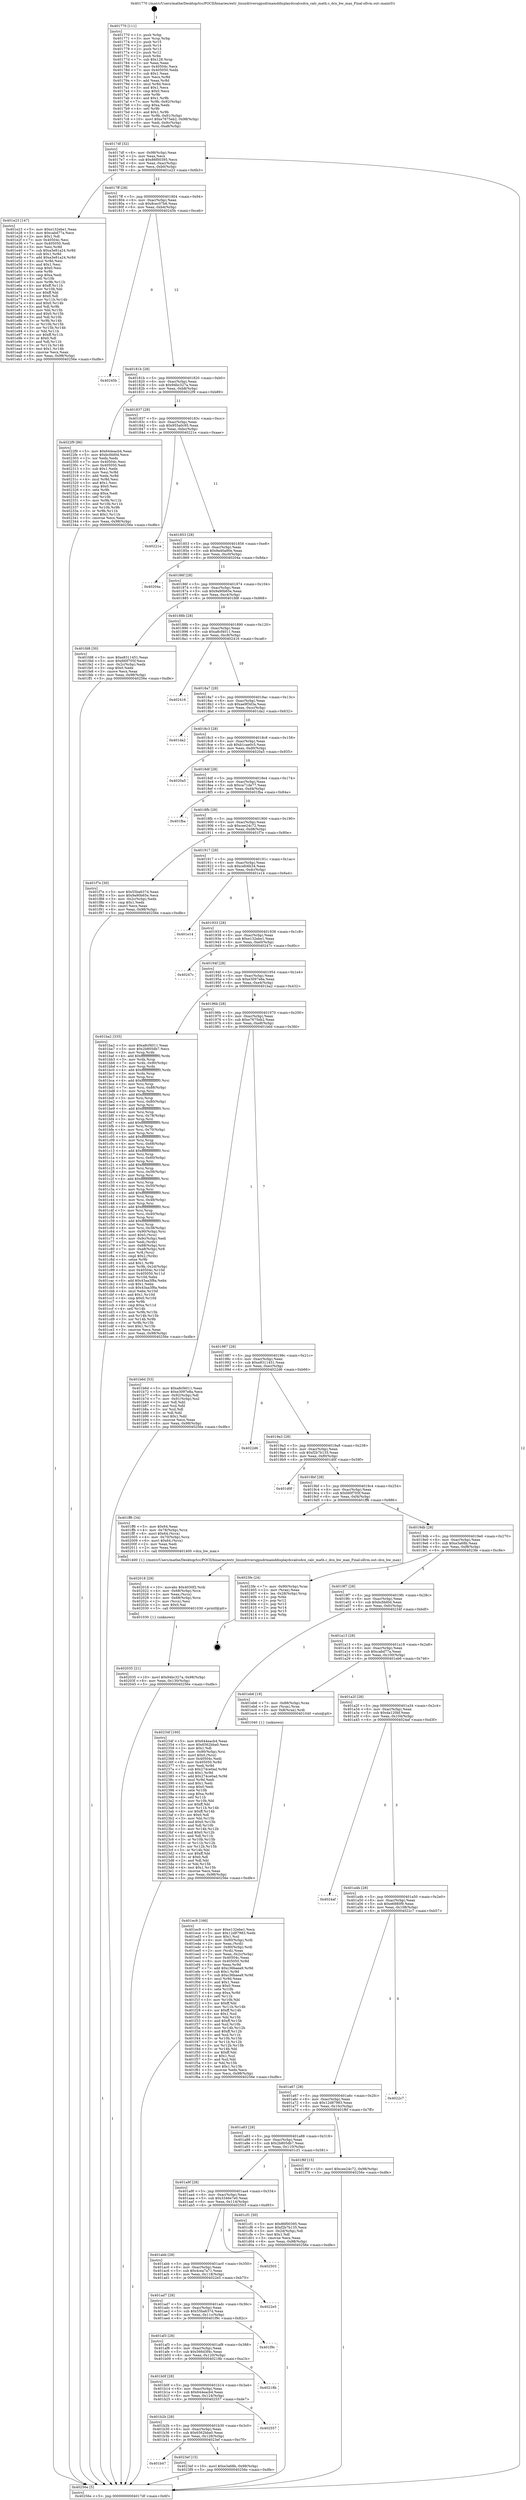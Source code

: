 digraph "0x401770" {
  label = "0x401770 (/mnt/c/Users/mathe/Desktop/tcc/POCII/binaries/extr_linuxdriversgpudrmamddisplaydccalcsdcn_calc_math.c_dcn_bw_max_Final-ollvm.out::main(0))"
  labelloc = "t"
  node[shape=record]

  Entry [label="",width=0.3,height=0.3,shape=circle,fillcolor=black,style=filled]
  "0x4017df" [label="{
     0x4017df [32]\l
     | [instrs]\l
     &nbsp;&nbsp;0x4017df \<+6\>: mov -0x98(%rbp),%eax\l
     &nbsp;&nbsp;0x4017e5 \<+2\>: mov %eax,%ecx\l
     &nbsp;&nbsp;0x4017e7 \<+6\>: sub $0x86f00395,%ecx\l
     &nbsp;&nbsp;0x4017ed \<+6\>: mov %eax,-0xac(%rbp)\l
     &nbsp;&nbsp;0x4017f3 \<+6\>: mov %ecx,-0xb0(%rbp)\l
     &nbsp;&nbsp;0x4017f9 \<+6\>: je 0000000000401e23 \<main+0x6b3\>\l
  }"]
  "0x401e23" [label="{
     0x401e23 [147]\l
     | [instrs]\l
     &nbsp;&nbsp;0x401e23 \<+5\>: mov $0xe132ebe1,%eax\l
     &nbsp;&nbsp;0x401e28 \<+5\>: mov $0xcabd77a,%ecx\l
     &nbsp;&nbsp;0x401e2d \<+2\>: mov $0x1,%dl\l
     &nbsp;&nbsp;0x401e2f \<+7\>: mov 0x40504c,%esi\l
     &nbsp;&nbsp;0x401e36 \<+7\>: mov 0x405050,%edi\l
     &nbsp;&nbsp;0x401e3d \<+3\>: mov %esi,%r8d\l
     &nbsp;&nbsp;0x401e40 \<+7\>: sub $0xa3e81a24,%r8d\l
     &nbsp;&nbsp;0x401e47 \<+4\>: sub $0x1,%r8d\l
     &nbsp;&nbsp;0x401e4b \<+7\>: add $0xa3e81a24,%r8d\l
     &nbsp;&nbsp;0x401e52 \<+4\>: imul %r8d,%esi\l
     &nbsp;&nbsp;0x401e56 \<+3\>: and $0x1,%esi\l
     &nbsp;&nbsp;0x401e59 \<+3\>: cmp $0x0,%esi\l
     &nbsp;&nbsp;0x401e5c \<+4\>: sete %r9b\l
     &nbsp;&nbsp;0x401e60 \<+3\>: cmp $0xa,%edi\l
     &nbsp;&nbsp;0x401e63 \<+4\>: setl %r10b\l
     &nbsp;&nbsp;0x401e67 \<+3\>: mov %r9b,%r11b\l
     &nbsp;&nbsp;0x401e6a \<+4\>: xor $0xff,%r11b\l
     &nbsp;&nbsp;0x401e6e \<+3\>: mov %r10b,%bl\l
     &nbsp;&nbsp;0x401e71 \<+3\>: xor $0xff,%bl\l
     &nbsp;&nbsp;0x401e74 \<+3\>: xor $0x0,%dl\l
     &nbsp;&nbsp;0x401e77 \<+3\>: mov %r11b,%r14b\l
     &nbsp;&nbsp;0x401e7a \<+4\>: and $0x0,%r14b\l
     &nbsp;&nbsp;0x401e7e \<+3\>: and %dl,%r9b\l
     &nbsp;&nbsp;0x401e81 \<+3\>: mov %bl,%r15b\l
     &nbsp;&nbsp;0x401e84 \<+4\>: and $0x0,%r15b\l
     &nbsp;&nbsp;0x401e88 \<+3\>: and %dl,%r10b\l
     &nbsp;&nbsp;0x401e8b \<+3\>: or %r9b,%r14b\l
     &nbsp;&nbsp;0x401e8e \<+3\>: or %r10b,%r15b\l
     &nbsp;&nbsp;0x401e91 \<+3\>: xor %r15b,%r14b\l
     &nbsp;&nbsp;0x401e94 \<+3\>: or %bl,%r11b\l
     &nbsp;&nbsp;0x401e97 \<+4\>: xor $0xff,%r11b\l
     &nbsp;&nbsp;0x401e9b \<+3\>: or $0x0,%dl\l
     &nbsp;&nbsp;0x401e9e \<+3\>: and %dl,%r11b\l
     &nbsp;&nbsp;0x401ea1 \<+3\>: or %r11b,%r14b\l
     &nbsp;&nbsp;0x401ea4 \<+4\>: test $0x1,%r14b\l
     &nbsp;&nbsp;0x401ea8 \<+3\>: cmovne %ecx,%eax\l
     &nbsp;&nbsp;0x401eab \<+6\>: mov %eax,-0x98(%rbp)\l
     &nbsp;&nbsp;0x401eb1 \<+5\>: jmp 000000000040256e \<main+0xdfe\>\l
  }"]
  "0x4017ff" [label="{
     0x4017ff [28]\l
     | [instrs]\l
     &nbsp;&nbsp;0x4017ff \<+5\>: jmp 0000000000401804 \<main+0x94\>\l
     &nbsp;&nbsp;0x401804 \<+6\>: mov -0xac(%rbp),%eax\l
     &nbsp;&nbsp;0x40180a \<+5\>: sub $0x8cec07b6,%eax\l
     &nbsp;&nbsp;0x40180f \<+6\>: mov %eax,-0xb4(%rbp)\l
     &nbsp;&nbsp;0x401815 \<+6\>: je 000000000040245b \<main+0xceb\>\l
  }"]
  Exit [label="",width=0.3,height=0.3,shape=circle,fillcolor=black,style=filled,peripheries=2]
  "0x40245b" [label="{
     0x40245b\l
  }", style=dashed]
  "0x40181b" [label="{
     0x40181b [28]\l
     | [instrs]\l
     &nbsp;&nbsp;0x40181b \<+5\>: jmp 0000000000401820 \<main+0xb0\>\l
     &nbsp;&nbsp;0x401820 \<+6\>: mov -0xac(%rbp),%eax\l
     &nbsp;&nbsp;0x401826 \<+5\>: sub $0x94bc327a,%eax\l
     &nbsp;&nbsp;0x40182b \<+6\>: mov %eax,-0xb8(%rbp)\l
     &nbsp;&nbsp;0x401831 \<+6\>: je 00000000004022f9 \<main+0xb89\>\l
  }"]
  "0x401b47" [label="{
     0x401b47\l
  }", style=dashed]
  "0x4022f9" [label="{
     0x4022f9 [86]\l
     | [instrs]\l
     &nbsp;&nbsp;0x4022f9 \<+5\>: mov $0x644eacb4,%eax\l
     &nbsp;&nbsp;0x4022fe \<+5\>: mov $0xbcfdd0d,%ecx\l
     &nbsp;&nbsp;0x402303 \<+2\>: xor %edx,%edx\l
     &nbsp;&nbsp;0x402305 \<+7\>: mov 0x40504c,%esi\l
     &nbsp;&nbsp;0x40230c \<+7\>: mov 0x405050,%edi\l
     &nbsp;&nbsp;0x402313 \<+3\>: sub $0x1,%edx\l
     &nbsp;&nbsp;0x402316 \<+3\>: mov %esi,%r8d\l
     &nbsp;&nbsp;0x402319 \<+3\>: add %edx,%r8d\l
     &nbsp;&nbsp;0x40231c \<+4\>: imul %r8d,%esi\l
     &nbsp;&nbsp;0x402320 \<+3\>: and $0x1,%esi\l
     &nbsp;&nbsp;0x402323 \<+3\>: cmp $0x0,%esi\l
     &nbsp;&nbsp;0x402326 \<+4\>: sete %r9b\l
     &nbsp;&nbsp;0x40232a \<+3\>: cmp $0xa,%edi\l
     &nbsp;&nbsp;0x40232d \<+4\>: setl %r10b\l
     &nbsp;&nbsp;0x402331 \<+3\>: mov %r9b,%r11b\l
     &nbsp;&nbsp;0x402334 \<+3\>: and %r10b,%r11b\l
     &nbsp;&nbsp;0x402337 \<+3\>: xor %r10b,%r9b\l
     &nbsp;&nbsp;0x40233a \<+3\>: or %r9b,%r11b\l
     &nbsp;&nbsp;0x40233d \<+4\>: test $0x1,%r11b\l
     &nbsp;&nbsp;0x402341 \<+3\>: cmovne %ecx,%eax\l
     &nbsp;&nbsp;0x402344 \<+6\>: mov %eax,-0x98(%rbp)\l
     &nbsp;&nbsp;0x40234a \<+5\>: jmp 000000000040256e \<main+0xdfe\>\l
  }"]
  "0x401837" [label="{
     0x401837 [28]\l
     | [instrs]\l
     &nbsp;&nbsp;0x401837 \<+5\>: jmp 000000000040183c \<main+0xcc\>\l
     &nbsp;&nbsp;0x40183c \<+6\>: mov -0xac(%rbp),%eax\l
     &nbsp;&nbsp;0x401842 \<+5\>: sub $0x955a0c95,%eax\l
     &nbsp;&nbsp;0x401847 \<+6\>: mov %eax,-0xbc(%rbp)\l
     &nbsp;&nbsp;0x40184d \<+6\>: je 000000000040221e \<main+0xaae\>\l
  }"]
  "0x4023ef" [label="{
     0x4023ef [15]\l
     | [instrs]\l
     &nbsp;&nbsp;0x4023ef \<+10\>: movl $0xe3a68b,-0x98(%rbp)\l
     &nbsp;&nbsp;0x4023f9 \<+5\>: jmp 000000000040256e \<main+0xdfe\>\l
  }"]
  "0x40221e" [label="{
     0x40221e\l
  }", style=dashed]
  "0x401853" [label="{
     0x401853 [28]\l
     | [instrs]\l
     &nbsp;&nbsp;0x401853 \<+5\>: jmp 0000000000401858 \<main+0xe8\>\l
     &nbsp;&nbsp;0x401858 \<+6\>: mov -0xac(%rbp),%eax\l
     &nbsp;&nbsp;0x40185e \<+5\>: sub $0x9a40a90e,%eax\l
     &nbsp;&nbsp;0x401863 \<+6\>: mov %eax,-0xc0(%rbp)\l
     &nbsp;&nbsp;0x401869 \<+6\>: je 000000000040204a \<main+0x8da\>\l
  }"]
  "0x401b2b" [label="{
     0x401b2b [28]\l
     | [instrs]\l
     &nbsp;&nbsp;0x401b2b \<+5\>: jmp 0000000000401b30 \<main+0x3c0\>\l
     &nbsp;&nbsp;0x401b30 \<+6\>: mov -0xac(%rbp),%eax\l
     &nbsp;&nbsp;0x401b36 \<+5\>: sub $0x6562bba0,%eax\l
     &nbsp;&nbsp;0x401b3b \<+6\>: mov %eax,-0x128(%rbp)\l
     &nbsp;&nbsp;0x401b41 \<+6\>: je 00000000004023ef \<main+0xc7f\>\l
  }"]
  "0x40204a" [label="{
     0x40204a\l
  }", style=dashed]
  "0x40186f" [label="{
     0x40186f [28]\l
     | [instrs]\l
     &nbsp;&nbsp;0x40186f \<+5\>: jmp 0000000000401874 \<main+0x104\>\l
     &nbsp;&nbsp;0x401874 \<+6\>: mov -0xac(%rbp),%eax\l
     &nbsp;&nbsp;0x40187a \<+5\>: sub $0x9a90b65e,%eax\l
     &nbsp;&nbsp;0x40187f \<+6\>: mov %eax,-0xc4(%rbp)\l
     &nbsp;&nbsp;0x401885 \<+6\>: je 0000000000401fd8 \<main+0x868\>\l
  }"]
  "0x402557" [label="{
     0x402557\l
  }", style=dashed]
  "0x401fd8" [label="{
     0x401fd8 [30]\l
     | [instrs]\l
     &nbsp;&nbsp;0x401fd8 \<+5\>: mov $0xe8311451,%eax\l
     &nbsp;&nbsp;0x401fdd \<+5\>: mov $0xfd0f705f,%ecx\l
     &nbsp;&nbsp;0x401fe2 \<+3\>: mov -0x2c(%rbp),%edx\l
     &nbsp;&nbsp;0x401fe5 \<+3\>: cmp $0x0,%edx\l
     &nbsp;&nbsp;0x401fe8 \<+3\>: cmove %ecx,%eax\l
     &nbsp;&nbsp;0x401feb \<+6\>: mov %eax,-0x98(%rbp)\l
     &nbsp;&nbsp;0x401ff1 \<+5\>: jmp 000000000040256e \<main+0xdfe\>\l
  }"]
  "0x40188b" [label="{
     0x40188b [28]\l
     | [instrs]\l
     &nbsp;&nbsp;0x40188b \<+5\>: jmp 0000000000401890 \<main+0x120\>\l
     &nbsp;&nbsp;0x401890 \<+6\>: mov -0xac(%rbp),%eax\l
     &nbsp;&nbsp;0x401896 \<+5\>: sub $0xa8cf4011,%eax\l
     &nbsp;&nbsp;0x40189b \<+6\>: mov %eax,-0xc8(%rbp)\l
     &nbsp;&nbsp;0x4018a1 \<+6\>: je 0000000000402416 \<main+0xca6\>\l
  }"]
  "0x401b0f" [label="{
     0x401b0f [28]\l
     | [instrs]\l
     &nbsp;&nbsp;0x401b0f \<+5\>: jmp 0000000000401b14 \<main+0x3a4\>\l
     &nbsp;&nbsp;0x401b14 \<+6\>: mov -0xac(%rbp),%eax\l
     &nbsp;&nbsp;0x401b1a \<+5\>: sub $0x644eacb4,%eax\l
     &nbsp;&nbsp;0x401b1f \<+6\>: mov %eax,-0x124(%rbp)\l
     &nbsp;&nbsp;0x401b25 \<+6\>: je 0000000000402557 \<main+0xde7\>\l
  }"]
  "0x402416" [label="{
     0x402416\l
  }", style=dashed]
  "0x4018a7" [label="{
     0x4018a7 [28]\l
     | [instrs]\l
     &nbsp;&nbsp;0x4018a7 \<+5\>: jmp 00000000004018ac \<main+0x13c\>\l
     &nbsp;&nbsp;0x4018ac \<+6\>: mov -0xac(%rbp),%eax\l
     &nbsp;&nbsp;0x4018b2 \<+5\>: sub $0xae9f3d3a,%eax\l
     &nbsp;&nbsp;0x4018b7 \<+6\>: mov %eax,-0xcc(%rbp)\l
     &nbsp;&nbsp;0x4018bd \<+6\>: je 0000000000401da2 \<main+0x632\>\l
  }"]
  "0x40218b" [label="{
     0x40218b\l
  }", style=dashed]
  "0x401da2" [label="{
     0x401da2\l
  }", style=dashed]
  "0x4018c3" [label="{
     0x4018c3 [28]\l
     | [instrs]\l
     &nbsp;&nbsp;0x4018c3 \<+5\>: jmp 00000000004018c8 \<main+0x158\>\l
     &nbsp;&nbsp;0x4018c8 \<+6\>: mov -0xac(%rbp),%eax\l
     &nbsp;&nbsp;0x4018ce \<+5\>: sub $0xb1cae0c5,%eax\l
     &nbsp;&nbsp;0x4018d3 \<+6\>: mov %eax,-0xd0(%rbp)\l
     &nbsp;&nbsp;0x4018d9 \<+6\>: je 00000000004020a5 \<main+0x935\>\l
  }"]
  "0x401af3" [label="{
     0x401af3 [28]\l
     | [instrs]\l
     &nbsp;&nbsp;0x401af3 \<+5\>: jmp 0000000000401af8 \<main+0x388\>\l
     &nbsp;&nbsp;0x401af8 \<+6\>: mov -0xac(%rbp),%eax\l
     &nbsp;&nbsp;0x401afe \<+5\>: sub $0x566d3f4c,%eax\l
     &nbsp;&nbsp;0x401b03 \<+6\>: mov %eax,-0x120(%rbp)\l
     &nbsp;&nbsp;0x401b09 \<+6\>: je 000000000040218b \<main+0xa1b\>\l
  }"]
  "0x4020a5" [label="{
     0x4020a5\l
  }", style=dashed]
  "0x4018df" [label="{
     0x4018df [28]\l
     | [instrs]\l
     &nbsp;&nbsp;0x4018df \<+5\>: jmp 00000000004018e4 \<main+0x174\>\l
     &nbsp;&nbsp;0x4018e4 \<+6\>: mov -0xac(%rbp),%eax\l
     &nbsp;&nbsp;0x4018ea \<+5\>: sub $0xca71de77,%eax\l
     &nbsp;&nbsp;0x4018ef \<+6\>: mov %eax,-0xd4(%rbp)\l
     &nbsp;&nbsp;0x4018f5 \<+6\>: je 0000000000401fba \<main+0x84a\>\l
  }"]
  "0x401f9c" [label="{
     0x401f9c\l
  }", style=dashed]
  "0x401fba" [label="{
     0x401fba\l
  }", style=dashed]
  "0x4018fb" [label="{
     0x4018fb [28]\l
     | [instrs]\l
     &nbsp;&nbsp;0x4018fb \<+5\>: jmp 0000000000401900 \<main+0x190\>\l
     &nbsp;&nbsp;0x401900 \<+6\>: mov -0xac(%rbp),%eax\l
     &nbsp;&nbsp;0x401906 \<+5\>: sub $0xcee24c72,%eax\l
     &nbsp;&nbsp;0x40190b \<+6\>: mov %eax,-0xd8(%rbp)\l
     &nbsp;&nbsp;0x401911 \<+6\>: je 0000000000401f7e \<main+0x80e\>\l
  }"]
  "0x401ad7" [label="{
     0x401ad7 [28]\l
     | [instrs]\l
     &nbsp;&nbsp;0x401ad7 \<+5\>: jmp 0000000000401adc \<main+0x36c\>\l
     &nbsp;&nbsp;0x401adc \<+6\>: mov -0xac(%rbp),%eax\l
     &nbsp;&nbsp;0x401ae2 \<+5\>: sub $0x55ba637d,%eax\l
     &nbsp;&nbsp;0x401ae7 \<+6\>: mov %eax,-0x11c(%rbp)\l
     &nbsp;&nbsp;0x401aed \<+6\>: je 0000000000401f9c \<main+0x82c\>\l
  }"]
  "0x401f7e" [label="{
     0x401f7e [30]\l
     | [instrs]\l
     &nbsp;&nbsp;0x401f7e \<+5\>: mov $0x55ba637d,%eax\l
     &nbsp;&nbsp;0x401f83 \<+5\>: mov $0x9a90b65e,%ecx\l
     &nbsp;&nbsp;0x401f88 \<+3\>: mov -0x2c(%rbp),%edx\l
     &nbsp;&nbsp;0x401f8b \<+3\>: cmp $0x1,%edx\l
     &nbsp;&nbsp;0x401f8e \<+3\>: cmovl %ecx,%eax\l
     &nbsp;&nbsp;0x401f91 \<+6\>: mov %eax,-0x98(%rbp)\l
     &nbsp;&nbsp;0x401f97 \<+5\>: jmp 000000000040256e \<main+0xdfe\>\l
  }"]
  "0x401917" [label="{
     0x401917 [28]\l
     | [instrs]\l
     &nbsp;&nbsp;0x401917 \<+5\>: jmp 000000000040191c \<main+0x1ac\>\l
     &nbsp;&nbsp;0x40191c \<+6\>: mov -0xac(%rbp),%eax\l
     &nbsp;&nbsp;0x401922 \<+5\>: sub $0xcefc6b34,%eax\l
     &nbsp;&nbsp;0x401927 \<+6\>: mov %eax,-0xdc(%rbp)\l
     &nbsp;&nbsp;0x40192d \<+6\>: je 0000000000401e14 \<main+0x6a4\>\l
  }"]
  "0x4022e5" [label="{
     0x4022e5\l
  }", style=dashed]
  "0x401e14" [label="{
     0x401e14\l
  }", style=dashed]
  "0x401933" [label="{
     0x401933 [28]\l
     | [instrs]\l
     &nbsp;&nbsp;0x401933 \<+5\>: jmp 0000000000401938 \<main+0x1c8\>\l
     &nbsp;&nbsp;0x401938 \<+6\>: mov -0xac(%rbp),%eax\l
     &nbsp;&nbsp;0x40193e \<+5\>: sub $0xe132ebe1,%eax\l
     &nbsp;&nbsp;0x401943 \<+6\>: mov %eax,-0xe0(%rbp)\l
     &nbsp;&nbsp;0x401949 \<+6\>: je 000000000040247c \<main+0xd0c\>\l
  }"]
  "0x401abb" [label="{
     0x401abb [28]\l
     | [instrs]\l
     &nbsp;&nbsp;0x401abb \<+5\>: jmp 0000000000401ac0 \<main+0x350\>\l
     &nbsp;&nbsp;0x401ac0 \<+6\>: mov -0xac(%rbp),%eax\l
     &nbsp;&nbsp;0x401ac6 \<+5\>: sub $0x4cea7a71,%eax\l
     &nbsp;&nbsp;0x401acb \<+6\>: mov %eax,-0x118(%rbp)\l
     &nbsp;&nbsp;0x401ad1 \<+6\>: je 00000000004022e5 \<main+0xb75\>\l
  }"]
  "0x40247c" [label="{
     0x40247c\l
  }", style=dashed]
  "0x40194f" [label="{
     0x40194f [28]\l
     | [instrs]\l
     &nbsp;&nbsp;0x40194f \<+5\>: jmp 0000000000401954 \<main+0x1e4\>\l
     &nbsp;&nbsp;0x401954 \<+6\>: mov -0xac(%rbp),%eax\l
     &nbsp;&nbsp;0x40195a \<+5\>: sub $0xe3097e8a,%eax\l
     &nbsp;&nbsp;0x40195f \<+6\>: mov %eax,-0xe4(%rbp)\l
     &nbsp;&nbsp;0x401965 \<+6\>: je 0000000000401ba2 \<main+0x432\>\l
  }"]
  "0x402503" [label="{
     0x402503\l
  }", style=dashed]
  "0x401ba2" [label="{
     0x401ba2 [335]\l
     | [instrs]\l
     &nbsp;&nbsp;0x401ba2 \<+5\>: mov $0xa8cf4011,%eax\l
     &nbsp;&nbsp;0x401ba7 \<+5\>: mov $0x2b805db7,%ecx\l
     &nbsp;&nbsp;0x401bac \<+3\>: mov %rsp,%rdx\l
     &nbsp;&nbsp;0x401baf \<+4\>: add $0xfffffffffffffff0,%rdx\l
     &nbsp;&nbsp;0x401bb3 \<+3\>: mov %rdx,%rsp\l
     &nbsp;&nbsp;0x401bb6 \<+7\>: mov %rdx,-0x90(%rbp)\l
     &nbsp;&nbsp;0x401bbd \<+3\>: mov %rsp,%rdx\l
     &nbsp;&nbsp;0x401bc0 \<+4\>: add $0xfffffffffffffff0,%rdx\l
     &nbsp;&nbsp;0x401bc4 \<+3\>: mov %rdx,%rsp\l
     &nbsp;&nbsp;0x401bc7 \<+3\>: mov %rsp,%rsi\l
     &nbsp;&nbsp;0x401bca \<+4\>: add $0xfffffffffffffff0,%rsi\l
     &nbsp;&nbsp;0x401bce \<+3\>: mov %rsi,%rsp\l
     &nbsp;&nbsp;0x401bd1 \<+7\>: mov %rsi,-0x88(%rbp)\l
     &nbsp;&nbsp;0x401bd8 \<+3\>: mov %rsp,%rsi\l
     &nbsp;&nbsp;0x401bdb \<+4\>: add $0xfffffffffffffff0,%rsi\l
     &nbsp;&nbsp;0x401bdf \<+3\>: mov %rsi,%rsp\l
     &nbsp;&nbsp;0x401be2 \<+4\>: mov %rsi,-0x80(%rbp)\l
     &nbsp;&nbsp;0x401be6 \<+3\>: mov %rsp,%rsi\l
     &nbsp;&nbsp;0x401be9 \<+4\>: add $0xfffffffffffffff0,%rsi\l
     &nbsp;&nbsp;0x401bed \<+3\>: mov %rsi,%rsp\l
     &nbsp;&nbsp;0x401bf0 \<+4\>: mov %rsi,-0x78(%rbp)\l
     &nbsp;&nbsp;0x401bf4 \<+3\>: mov %rsp,%rsi\l
     &nbsp;&nbsp;0x401bf7 \<+4\>: add $0xfffffffffffffff0,%rsi\l
     &nbsp;&nbsp;0x401bfb \<+3\>: mov %rsi,%rsp\l
     &nbsp;&nbsp;0x401bfe \<+4\>: mov %rsi,-0x70(%rbp)\l
     &nbsp;&nbsp;0x401c02 \<+3\>: mov %rsp,%rsi\l
     &nbsp;&nbsp;0x401c05 \<+4\>: add $0xfffffffffffffff0,%rsi\l
     &nbsp;&nbsp;0x401c09 \<+3\>: mov %rsi,%rsp\l
     &nbsp;&nbsp;0x401c0c \<+4\>: mov %rsi,-0x68(%rbp)\l
     &nbsp;&nbsp;0x401c10 \<+3\>: mov %rsp,%rsi\l
     &nbsp;&nbsp;0x401c13 \<+4\>: add $0xfffffffffffffff0,%rsi\l
     &nbsp;&nbsp;0x401c17 \<+3\>: mov %rsi,%rsp\l
     &nbsp;&nbsp;0x401c1a \<+4\>: mov %rsi,-0x60(%rbp)\l
     &nbsp;&nbsp;0x401c1e \<+3\>: mov %rsp,%rsi\l
     &nbsp;&nbsp;0x401c21 \<+4\>: add $0xfffffffffffffff0,%rsi\l
     &nbsp;&nbsp;0x401c25 \<+3\>: mov %rsi,%rsp\l
     &nbsp;&nbsp;0x401c28 \<+4\>: mov %rsi,-0x58(%rbp)\l
     &nbsp;&nbsp;0x401c2c \<+3\>: mov %rsp,%rsi\l
     &nbsp;&nbsp;0x401c2f \<+4\>: add $0xfffffffffffffff0,%rsi\l
     &nbsp;&nbsp;0x401c33 \<+3\>: mov %rsi,%rsp\l
     &nbsp;&nbsp;0x401c36 \<+4\>: mov %rsi,-0x50(%rbp)\l
     &nbsp;&nbsp;0x401c3a \<+3\>: mov %rsp,%rsi\l
     &nbsp;&nbsp;0x401c3d \<+4\>: add $0xfffffffffffffff0,%rsi\l
     &nbsp;&nbsp;0x401c41 \<+3\>: mov %rsi,%rsp\l
     &nbsp;&nbsp;0x401c44 \<+4\>: mov %rsi,-0x48(%rbp)\l
     &nbsp;&nbsp;0x401c48 \<+3\>: mov %rsp,%rsi\l
     &nbsp;&nbsp;0x401c4b \<+4\>: add $0xfffffffffffffff0,%rsi\l
     &nbsp;&nbsp;0x401c4f \<+3\>: mov %rsi,%rsp\l
     &nbsp;&nbsp;0x401c52 \<+4\>: mov %rsi,-0x40(%rbp)\l
     &nbsp;&nbsp;0x401c56 \<+3\>: mov %rsp,%rsi\l
     &nbsp;&nbsp;0x401c59 \<+4\>: add $0xfffffffffffffff0,%rsi\l
     &nbsp;&nbsp;0x401c5d \<+3\>: mov %rsi,%rsp\l
     &nbsp;&nbsp;0x401c60 \<+4\>: mov %rsi,-0x38(%rbp)\l
     &nbsp;&nbsp;0x401c64 \<+7\>: mov -0x90(%rbp),%rsi\l
     &nbsp;&nbsp;0x401c6b \<+6\>: movl $0x0,(%rsi)\l
     &nbsp;&nbsp;0x401c71 \<+6\>: mov -0x9c(%rbp),%edi\l
     &nbsp;&nbsp;0x401c77 \<+2\>: mov %edi,(%rdx)\l
     &nbsp;&nbsp;0x401c79 \<+7\>: mov -0x88(%rbp),%rsi\l
     &nbsp;&nbsp;0x401c80 \<+7\>: mov -0xa8(%rbp),%r8\l
     &nbsp;&nbsp;0x401c87 \<+3\>: mov %r8,(%rsi)\l
     &nbsp;&nbsp;0x401c8a \<+3\>: cmpl $0x2,(%rdx)\l
     &nbsp;&nbsp;0x401c8d \<+4\>: setne %r9b\l
     &nbsp;&nbsp;0x401c91 \<+4\>: and $0x1,%r9b\l
     &nbsp;&nbsp;0x401c95 \<+4\>: mov %r9b,-0x2d(%rbp)\l
     &nbsp;&nbsp;0x401c99 \<+8\>: mov 0x40504c,%r10d\l
     &nbsp;&nbsp;0x401ca1 \<+8\>: mov 0x405050,%r11d\l
     &nbsp;&nbsp;0x401ca9 \<+3\>: mov %r10d,%ebx\l
     &nbsp;&nbsp;0x401cac \<+6\>: add $0x43aa3f8a,%ebx\l
     &nbsp;&nbsp;0x401cb2 \<+3\>: sub $0x1,%ebx\l
     &nbsp;&nbsp;0x401cb5 \<+6\>: sub $0x43aa3f8a,%ebx\l
     &nbsp;&nbsp;0x401cbb \<+4\>: imul %ebx,%r10d\l
     &nbsp;&nbsp;0x401cbf \<+4\>: and $0x1,%r10d\l
     &nbsp;&nbsp;0x401cc3 \<+4\>: cmp $0x0,%r10d\l
     &nbsp;&nbsp;0x401cc7 \<+4\>: sete %r9b\l
     &nbsp;&nbsp;0x401ccb \<+4\>: cmp $0xa,%r11d\l
     &nbsp;&nbsp;0x401ccf \<+4\>: setl %r14b\l
     &nbsp;&nbsp;0x401cd3 \<+3\>: mov %r9b,%r15b\l
     &nbsp;&nbsp;0x401cd6 \<+3\>: and %r14b,%r15b\l
     &nbsp;&nbsp;0x401cd9 \<+3\>: xor %r14b,%r9b\l
     &nbsp;&nbsp;0x401cdc \<+3\>: or %r9b,%r15b\l
     &nbsp;&nbsp;0x401cdf \<+4\>: test $0x1,%r15b\l
     &nbsp;&nbsp;0x401ce3 \<+3\>: cmovne %ecx,%eax\l
     &nbsp;&nbsp;0x401ce6 \<+6\>: mov %eax,-0x98(%rbp)\l
     &nbsp;&nbsp;0x401cec \<+5\>: jmp 000000000040256e \<main+0xdfe\>\l
  }"]
  "0x40196b" [label="{
     0x40196b [28]\l
     | [instrs]\l
     &nbsp;&nbsp;0x40196b \<+5\>: jmp 0000000000401970 \<main+0x200\>\l
     &nbsp;&nbsp;0x401970 \<+6\>: mov -0xac(%rbp),%eax\l
     &nbsp;&nbsp;0x401976 \<+5\>: sub $0xe7675eb2,%eax\l
     &nbsp;&nbsp;0x40197b \<+6\>: mov %eax,-0xe8(%rbp)\l
     &nbsp;&nbsp;0x401981 \<+6\>: je 0000000000401b6d \<main+0x3fd\>\l
  }"]
  "0x402035" [label="{
     0x402035 [21]\l
     | [instrs]\l
     &nbsp;&nbsp;0x402035 \<+10\>: movl $0x94bc327a,-0x98(%rbp)\l
     &nbsp;&nbsp;0x40203f \<+6\>: mov %eax,-0x130(%rbp)\l
     &nbsp;&nbsp;0x402045 \<+5\>: jmp 000000000040256e \<main+0xdfe\>\l
  }"]
  "0x401b6d" [label="{
     0x401b6d [53]\l
     | [instrs]\l
     &nbsp;&nbsp;0x401b6d \<+5\>: mov $0xa8cf4011,%eax\l
     &nbsp;&nbsp;0x401b72 \<+5\>: mov $0xe3097e8a,%ecx\l
     &nbsp;&nbsp;0x401b77 \<+6\>: mov -0x92(%rbp),%dl\l
     &nbsp;&nbsp;0x401b7d \<+7\>: mov -0x91(%rbp),%sil\l
     &nbsp;&nbsp;0x401b84 \<+3\>: mov %dl,%dil\l
     &nbsp;&nbsp;0x401b87 \<+3\>: and %sil,%dil\l
     &nbsp;&nbsp;0x401b8a \<+3\>: xor %sil,%dl\l
     &nbsp;&nbsp;0x401b8d \<+3\>: or %dl,%dil\l
     &nbsp;&nbsp;0x401b90 \<+4\>: test $0x1,%dil\l
     &nbsp;&nbsp;0x401b94 \<+3\>: cmovne %ecx,%eax\l
     &nbsp;&nbsp;0x401b97 \<+6\>: mov %eax,-0x98(%rbp)\l
     &nbsp;&nbsp;0x401b9d \<+5\>: jmp 000000000040256e \<main+0xdfe\>\l
  }"]
  "0x401987" [label="{
     0x401987 [28]\l
     | [instrs]\l
     &nbsp;&nbsp;0x401987 \<+5\>: jmp 000000000040198c \<main+0x21c\>\l
     &nbsp;&nbsp;0x40198c \<+6\>: mov -0xac(%rbp),%eax\l
     &nbsp;&nbsp;0x401992 \<+5\>: sub $0xe8311451,%eax\l
     &nbsp;&nbsp;0x401997 \<+6\>: mov %eax,-0xec(%rbp)\l
     &nbsp;&nbsp;0x40199d \<+6\>: je 00000000004022d6 \<main+0xb66\>\l
  }"]
  "0x40256e" [label="{
     0x40256e [5]\l
     | [instrs]\l
     &nbsp;&nbsp;0x40256e \<+5\>: jmp 00000000004017df \<main+0x6f\>\l
  }"]
  "0x401770" [label="{
     0x401770 [111]\l
     | [instrs]\l
     &nbsp;&nbsp;0x401770 \<+1\>: push %rbp\l
     &nbsp;&nbsp;0x401771 \<+3\>: mov %rsp,%rbp\l
     &nbsp;&nbsp;0x401774 \<+2\>: push %r15\l
     &nbsp;&nbsp;0x401776 \<+2\>: push %r14\l
     &nbsp;&nbsp;0x401778 \<+2\>: push %r13\l
     &nbsp;&nbsp;0x40177a \<+2\>: push %r12\l
     &nbsp;&nbsp;0x40177c \<+1\>: push %rbx\l
     &nbsp;&nbsp;0x40177d \<+7\>: sub $0x128,%rsp\l
     &nbsp;&nbsp;0x401784 \<+2\>: xor %eax,%eax\l
     &nbsp;&nbsp;0x401786 \<+7\>: mov 0x40504c,%ecx\l
     &nbsp;&nbsp;0x40178d \<+7\>: mov 0x405050,%edx\l
     &nbsp;&nbsp;0x401794 \<+3\>: sub $0x1,%eax\l
     &nbsp;&nbsp;0x401797 \<+3\>: mov %ecx,%r8d\l
     &nbsp;&nbsp;0x40179a \<+3\>: add %eax,%r8d\l
     &nbsp;&nbsp;0x40179d \<+4\>: imul %r8d,%ecx\l
     &nbsp;&nbsp;0x4017a1 \<+3\>: and $0x1,%ecx\l
     &nbsp;&nbsp;0x4017a4 \<+3\>: cmp $0x0,%ecx\l
     &nbsp;&nbsp;0x4017a7 \<+4\>: sete %r9b\l
     &nbsp;&nbsp;0x4017ab \<+4\>: and $0x1,%r9b\l
     &nbsp;&nbsp;0x4017af \<+7\>: mov %r9b,-0x92(%rbp)\l
     &nbsp;&nbsp;0x4017b6 \<+3\>: cmp $0xa,%edx\l
     &nbsp;&nbsp;0x4017b9 \<+4\>: setl %r9b\l
     &nbsp;&nbsp;0x4017bd \<+4\>: and $0x1,%r9b\l
     &nbsp;&nbsp;0x4017c1 \<+7\>: mov %r9b,-0x91(%rbp)\l
     &nbsp;&nbsp;0x4017c8 \<+10\>: movl $0xe7675eb2,-0x98(%rbp)\l
     &nbsp;&nbsp;0x4017d2 \<+6\>: mov %edi,-0x9c(%rbp)\l
     &nbsp;&nbsp;0x4017d8 \<+7\>: mov %rsi,-0xa8(%rbp)\l
  }"]
  "0x402018" [label="{
     0x402018 [29]\l
     | [instrs]\l
     &nbsp;&nbsp;0x402018 \<+10\>: movabs $0x4030f2,%rdi\l
     &nbsp;&nbsp;0x402022 \<+4\>: mov -0x68(%rbp),%rcx\l
     &nbsp;&nbsp;0x402026 \<+2\>: mov %eax,(%rcx)\l
     &nbsp;&nbsp;0x402028 \<+4\>: mov -0x68(%rbp),%rcx\l
     &nbsp;&nbsp;0x40202c \<+2\>: mov (%rcx),%esi\l
     &nbsp;&nbsp;0x40202e \<+2\>: mov $0x0,%al\l
     &nbsp;&nbsp;0x402030 \<+5\>: call 0000000000401030 \<printf@plt\>\l
     | [calls]\l
     &nbsp;&nbsp;0x401030 \{1\} (unknown)\l
  }"]
  "0x401ec9" [label="{
     0x401ec9 [166]\l
     | [instrs]\l
     &nbsp;&nbsp;0x401ec9 \<+5\>: mov $0xe132ebe1,%ecx\l
     &nbsp;&nbsp;0x401ece \<+5\>: mov $0x12d87983,%edx\l
     &nbsp;&nbsp;0x401ed3 \<+3\>: mov $0x1,%sil\l
     &nbsp;&nbsp;0x401ed6 \<+4\>: mov -0x80(%rbp),%rdi\l
     &nbsp;&nbsp;0x401eda \<+2\>: mov %eax,(%rdi)\l
     &nbsp;&nbsp;0x401edc \<+4\>: mov -0x80(%rbp),%rdi\l
     &nbsp;&nbsp;0x401ee0 \<+2\>: mov (%rdi),%eax\l
     &nbsp;&nbsp;0x401ee2 \<+3\>: mov %eax,-0x2c(%rbp)\l
     &nbsp;&nbsp;0x401ee5 \<+7\>: mov 0x40504c,%eax\l
     &nbsp;&nbsp;0x401eec \<+8\>: mov 0x405050,%r8d\l
     &nbsp;&nbsp;0x401ef4 \<+3\>: mov %eax,%r9d\l
     &nbsp;&nbsp;0x401ef7 \<+7\>: add $0xc36baea9,%r9d\l
     &nbsp;&nbsp;0x401efe \<+4\>: sub $0x1,%r9d\l
     &nbsp;&nbsp;0x401f02 \<+7\>: sub $0xc36baea9,%r9d\l
     &nbsp;&nbsp;0x401f09 \<+4\>: imul %r9d,%eax\l
     &nbsp;&nbsp;0x401f0d \<+3\>: and $0x1,%eax\l
     &nbsp;&nbsp;0x401f10 \<+3\>: cmp $0x0,%eax\l
     &nbsp;&nbsp;0x401f13 \<+4\>: sete %r10b\l
     &nbsp;&nbsp;0x401f17 \<+4\>: cmp $0xa,%r8d\l
     &nbsp;&nbsp;0x401f1b \<+4\>: setl %r11b\l
     &nbsp;&nbsp;0x401f1f \<+3\>: mov %r10b,%bl\l
     &nbsp;&nbsp;0x401f22 \<+3\>: xor $0xff,%bl\l
     &nbsp;&nbsp;0x401f25 \<+3\>: mov %r11b,%r14b\l
     &nbsp;&nbsp;0x401f28 \<+4\>: xor $0xff,%r14b\l
     &nbsp;&nbsp;0x401f2c \<+4\>: xor $0x1,%sil\l
     &nbsp;&nbsp;0x401f30 \<+3\>: mov %bl,%r15b\l
     &nbsp;&nbsp;0x401f33 \<+4\>: and $0xff,%r15b\l
     &nbsp;&nbsp;0x401f37 \<+3\>: and %sil,%r10b\l
     &nbsp;&nbsp;0x401f3a \<+3\>: mov %r14b,%r12b\l
     &nbsp;&nbsp;0x401f3d \<+4\>: and $0xff,%r12b\l
     &nbsp;&nbsp;0x401f41 \<+3\>: and %sil,%r11b\l
     &nbsp;&nbsp;0x401f44 \<+3\>: or %r10b,%r15b\l
     &nbsp;&nbsp;0x401f47 \<+3\>: or %r11b,%r12b\l
     &nbsp;&nbsp;0x401f4a \<+3\>: xor %r12b,%r15b\l
     &nbsp;&nbsp;0x401f4d \<+3\>: or %r14b,%bl\l
     &nbsp;&nbsp;0x401f50 \<+3\>: xor $0xff,%bl\l
     &nbsp;&nbsp;0x401f53 \<+4\>: or $0x1,%sil\l
     &nbsp;&nbsp;0x401f57 \<+3\>: and %sil,%bl\l
     &nbsp;&nbsp;0x401f5a \<+3\>: or %bl,%r15b\l
     &nbsp;&nbsp;0x401f5d \<+4\>: test $0x1,%r15b\l
     &nbsp;&nbsp;0x401f61 \<+3\>: cmovne %edx,%ecx\l
     &nbsp;&nbsp;0x401f64 \<+6\>: mov %ecx,-0x98(%rbp)\l
     &nbsp;&nbsp;0x401f6a \<+5\>: jmp 000000000040256e \<main+0xdfe\>\l
  }"]
  "0x4022d6" [label="{
     0x4022d6\l
  }", style=dashed]
  "0x4019a3" [label="{
     0x4019a3 [28]\l
     | [instrs]\l
     &nbsp;&nbsp;0x4019a3 \<+5\>: jmp 00000000004019a8 \<main+0x238\>\l
     &nbsp;&nbsp;0x4019a8 \<+6\>: mov -0xac(%rbp),%eax\l
     &nbsp;&nbsp;0x4019ae \<+5\>: sub $0xf2b7b135,%eax\l
     &nbsp;&nbsp;0x4019b3 \<+6\>: mov %eax,-0xf0(%rbp)\l
     &nbsp;&nbsp;0x4019b9 \<+6\>: je 0000000000401d0f \<main+0x59f\>\l
  }"]
  "0x401a9f" [label="{
     0x401a9f [28]\l
     | [instrs]\l
     &nbsp;&nbsp;0x401a9f \<+5\>: jmp 0000000000401aa4 \<main+0x334\>\l
     &nbsp;&nbsp;0x401aa4 \<+6\>: mov -0xac(%rbp),%eax\l
     &nbsp;&nbsp;0x401aaa \<+5\>: sub $0x3346e7e0,%eax\l
     &nbsp;&nbsp;0x401aaf \<+6\>: mov %eax,-0x114(%rbp)\l
     &nbsp;&nbsp;0x401ab5 \<+6\>: je 0000000000402503 \<main+0xd93\>\l
  }"]
  "0x401d0f" [label="{
     0x401d0f\l
  }", style=dashed]
  "0x4019bf" [label="{
     0x4019bf [28]\l
     | [instrs]\l
     &nbsp;&nbsp;0x4019bf \<+5\>: jmp 00000000004019c4 \<main+0x254\>\l
     &nbsp;&nbsp;0x4019c4 \<+6\>: mov -0xac(%rbp),%eax\l
     &nbsp;&nbsp;0x4019ca \<+5\>: sub $0xfd0f705f,%eax\l
     &nbsp;&nbsp;0x4019cf \<+6\>: mov %eax,-0xf4(%rbp)\l
     &nbsp;&nbsp;0x4019d5 \<+6\>: je 0000000000401ff6 \<main+0x886\>\l
  }"]
  "0x401cf1" [label="{
     0x401cf1 [30]\l
     | [instrs]\l
     &nbsp;&nbsp;0x401cf1 \<+5\>: mov $0x86f00395,%eax\l
     &nbsp;&nbsp;0x401cf6 \<+5\>: mov $0xf2b7b135,%ecx\l
     &nbsp;&nbsp;0x401cfb \<+3\>: mov -0x2d(%rbp),%dl\l
     &nbsp;&nbsp;0x401cfe \<+3\>: test $0x1,%dl\l
     &nbsp;&nbsp;0x401d01 \<+3\>: cmovne %ecx,%eax\l
     &nbsp;&nbsp;0x401d04 \<+6\>: mov %eax,-0x98(%rbp)\l
     &nbsp;&nbsp;0x401d0a \<+5\>: jmp 000000000040256e \<main+0xdfe\>\l
  }"]
  "0x401ff6" [label="{
     0x401ff6 [34]\l
     | [instrs]\l
     &nbsp;&nbsp;0x401ff6 \<+5\>: mov $0x64,%eax\l
     &nbsp;&nbsp;0x401ffb \<+4\>: mov -0x78(%rbp),%rcx\l
     &nbsp;&nbsp;0x401fff \<+6\>: movl $0x64,(%rcx)\l
     &nbsp;&nbsp;0x402005 \<+4\>: mov -0x70(%rbp),%rcx\l
     &nbsp;&nbsp;0x402009 \<+6\>: movl $0x64,(%rcx)\l
     &nbsp;&nbsp;0x40200f \<+2\>: mov %eax,%edi\l
     &nbsp;&nbsp;0x402011 \<+2\>: mov %eax,%esi\l
     &nbsp;&nbsp;0x402013 \<+5\>: call 0000000000401400 \<dcn_bw_max\>\l
     | [calls]\l
     &nbsp;&nbsp;0x401400 \{1\} (/mnt/c/Users/mathe/Desktop/tcc/POCII/binaries/extr_linuxdriversgpudrmamddisplaydccalcsdcn_calc_math.c_dcn_bw_max_Final-ollvm.out::dcn_bw_max)\l
  }"]
  "0x4019db" [label="{
     0x4019db [28]\l
     | [instrs]\l
     &nbsp;&nbsp;0x4019db \<+5\>: jmp 00000000004019e0 \<main+0x270\>\l
     &nbsp;&nbsp;0x4019e0 \<+6\>: mov -0xac(%rbp),%eax\l
     &nbsp;&nbsp;0x4019e6 \<+5\>: sub $0xe3a68b,%eax\l
     &nbsp;&nbsp;0x4019eb \<+6\>: mov %eax,-0xf8(%rbp)\l
     &nbsp;&nbsp;0x4019f1 \<+6\>: je 00000000004023fe \<main+0xc8e\>\l
  }"]
  "0x401a83" [label="{
     0x401a83 [28]\l
     | [instrs]\l
     &nbsp;&nbsp;0x401a83 \<+5\>: jmp 0000000000401a88 \<main+0x318\>\l
     &nbsp;&nbsp;0x401a88 \<+6\>: mov -0xac(%rbp),%eax\l
     &nbsp;&nbsp;0x401a8e \<+5\>: sub $0x2b805db7,%eax\l
     &nbsp;&nbsp;0x401a93 \<+6\>: mov %eax,-0x110(%rbp)\l
     &nbsp;&nbsp;0x401a99 \<+6\>: je 0000000000401cf1 \<main+0x581\>\l
  }"]
  "0x4023fe" [label="{
     0x4023fe [24]\l
     | [instrs]\l
     &nbsp;&nbsp;0x4023fe \<+7\>: mov -0x90(%rbp),%rax\l
     &nbsp;&nbsp;0x402405 \<+2\>: mov (%rax),%eax\l
     &nbsp;&nbsp;0x402407 \<+4\>: lea -0x28(%rbp),%rsp\l
     &nbsp;&nbsp;0x40240b \<+1\>: pop %rbx\l
     &nbsp;&nbsp;0x40240c \<+2\>: pop %r12\l
     &nbsp;&nbsp;0x40240e \<+2\>: pop %r13\l
     &nbsp;&nbsp;0x402410 \<+2\>: pop %r14\l
     &nbsp;&nbsp;0x402412 \<+2\>: pop %r15\l
     &nbsp;&nbsp;0x402414 \<+1\>: pop %rbp\l
     &nbsp;&nbsp;0x402415 \<+1\>: ret\l
  }"]
  "0x4019f7" [label="{
     0x4019f7 [28]\l
     | [instrs]\l
     &nbsp;&nbsp;0x4019f7 \<+5\>: jmp 00000000004019fc \<main+0x28c\>\l
     &nbsp;&nbsp;0x4019fc \<+6\>: mov -0xac(%rbp),%eax\l
     &nbsp;&nbsp;0x401a02 \<+5\>: sub $0xbcfdd0d,%eax\l
     &nbsp;&nbsp;0x401a07 \<+6\>: mov %eax,-0xfc(%rbp)\l
     &nbsp;&nbsp;0x401a0d \<+6\>: je 000000000040234f \<main+0xbdf\>\l
  }"]
  "0x401f6f" [label="{
     0x401f6f [15]\l
     | [instrs]\l
     &nbsp;&nbsp;0x401f6f \<+10\>: movl $0xcee24c72,-0x98(%rbp)\l
     &nbsp;&nbsp;0x401f79 \<+5\>: jmp 000000000040256e \<main+0xdfe\>\l
  }"]
  "0x40234f" [label="{
     0x40234f [160]\l
     | [instrs]\l
     &nbsp;&nbsp;0x40234f \<+5\>: mov $0x644eacb4,%eax\l
     &nbsp;&nbsp;0x402354 \<+5\>: mov $0x6562bba0,%ecx\l
     &nbsp;&nbsp;0x402359 \<+2\>: mov $0x1,%dl\l
     &nbsp;&nbsp;0x40235b \<+7\>: mov -0x90(%rbp),%rsi\l
     &nbsp;&nbsp;0x402362 \<+6\>: movl $0x0,(%rsi)\l
     &nbsp;&nbsp;0x402368 \<+7\>: mov 0x40504c,%edi\l
     &nbsp;&nbsp;0x40236f \<+8\>: mov 0x405050,%r8d\l
     &nbsp;&nbsp;0x402377 \<+3\>: mov %edi,%r9d\l
     &nbsp;&nbsp;0x40237a \<+7\>: sub $0x274ce0ad,%r9d\l
     &nbsp;&nbsp;0x402381 \<+4\>: sub $0x1,%r9d\l
     &nbsp;&nbsp;0x402385 \<+7\>: add $0x274ce0ad,%r9d\l
     &nbsp;&nbsp;0x40238c \<+4\>: imul %r9d,%edi\l
     &nbsp;&nbsp;0x402390 \<+3\>: and $0x1,%edi\l
     &nbsp;&nbsp;0x402393 \<+3\>: cmp $0x0,%edi\l
     &nbsp;&nbsp;0x402396 \<+4\>: sete %r10b\l
     &nbsp;&nbsp;0x40239a \<+4\>: cmp $0xa,%r8d\l
     &nbsp;&nbsp;0x40239e \<+4\>: setl %r11b\l
     &nbsp;&nbsp;0x4023a2 \<+3\>: mov %r10b,%bl\l
     &nbsp;&nbsp;0x4023a5 \<+3\>: xor $0xff,%bl\l
     &nbsp;&nbsp;0x4023a8 \<+3\>: mov %r11b,%r14b\l
     &nbsp;&nbsp;0x4023ab \<+4\>: xor $0xff,%r14b\l
     &nbsp;&nbsp;0x4023af \<+3\>: xor $0x0,%dl\l
     &nbsp;&nbsp;0x4023b2 \<+3\>: mov %bl,%r15b\l
     &nbsp;&nbsp;0x4023b5 \<+4\>: and $0x0,%r15b\l
     &nbsp;&nbsp;0x4023b9 \<+3\>: and %dl,%r10b\l
     &nbsp;&nbsp;0x4023bc \<+3\>: mov %r14b,%r12b\l
     &nbsp;&nbsp;0x4023bf \<+4\>: and $0x0,%r12b\l
     &nbsp;&nbsp;0x4023c3 \<+3\>: and %dl,%r11b\l
     &nbsp;&nbsp;0x4023c6 \<+3\>: or %r10b,%r15b\l
     &nbsp;&nbsp;0x4023c9 \<+3\>: or %r11b,%r12b\l
     &nbsp;&nbsp;0x4023cc \<+3\>: xor %r12b,%r15b\l
     &nbsp;&nbsp;0x4023cf \<+3\>: or %r14b,%bl\l
     &nbsp;&nbsp;0x4023d2 \<+3\>: xor $0xff,%bl\l
     &nbsp;&nbsp;0x4023d5 \<+3\>: or $0x0,%dl\l
     &nbsp;&nbsp;0x4023d8 \<+2\>: and %dl,%bl\l
     &nbsp;&nbsp;0x4023da \<+3\>: or %bl,%r15b\l
     &nbsp;&nbsp;0x4023dd \<+4\>: test $0x1,%r15b\l
     &nbsp;&nbsp;0x4023e1 \<+3\>: cmovne %ecx,%eax\l
     &nbsp;&nbsp;0x4023e4 \<+6\>: mov %eax,-0x98(%rbp)\l
     &nbsp;&nbsp;0x4023ea \<+5\>: jmp 000000000040256e \<main+0xdfe\>\l
  }"]
  "0x401a13" [label="{
     0x401a13 [28]\l
     | [instrs]\l
     &nbsp;&nbsp;0x401a13 \<+5\>: jmp 0000000000401a18 \<main+0x2a8\>\l
     &nbsp;&nbsp;0x401a18 \<+6\>: mov -0xac(%rbp),%eax\l
     &nbsp;&nbsp;0x401a1e \<+5\>: sub $0xcabd77a,%eax\l
     &nbsp;&nbsp;0x401a23 \<+6\>: mov %eax,-0x100(%rbp)\l
     &nbsp;&nbsp;0x401a29 \<+6\>: je 0000000000401eb6 \<main+0x746\>\l
  }"]
  "0x401a67" [label="{
     0x401a67 [28]\l
     | [instrs]\l
     &nbsp;&nbsp;0x401a67 \<+5\>: jmp 0000000000401a6c \<main+0x2fc\>\l
     &nbsp;&nbsp;0x401a6c \<+6\>: mov -0xac(%rbp),%eax\l
     &nbsp;&nbsp;0x401a72 \<+5\>: sub $0x12d87983,%eax\l
     &nbsp;&nbsp;0x401a77 \<+6\>: mov %eax,-0x10c(%rbp)\l
     &nbsp;&nbsp;0x401a7d \<+6\>: je 0000000000401f6f \<main+0x7ff\>\l
  }"]
  "0x401eb6" [label="{
     0x401eb6 [19]\l
     | [instrs]\l
     &nbsp;&nbsp;0x401eb6 \<+7\>: mov -0x88(%rbp),%rax\l
     &nbsp;&nbsp;0x401ebd \<+3\>: mov (%rax),%rax\l
     &nbsp;&nbsp;0x401ec0 \<+4\>: mov 0x8(%rax),%rdi\l
     &nbsp;&nbsp;0x401ec4 \<+5\>: call 0000000000401040 \<atoi@plt\>\l
     | [calls]\l
     &nbsp;&nbsp;0x401040 \{1\} (unknown)\l
  }"]
  "0x401a2f" [label="{
     0x401a2f [28]\l
     | [instrs]\l
     &nbsp;&nbsp;0x401a2f \<+5\>: jmp 0000000000401a34 \<main+0x2c4\>\l
     &nbsp;&nbsp;0x401a34 \<+6\>: mov -0xac(%rbp),%eax\l
     &nbsp;&nbsp;0x401a3a \<+5\>: sub $0xda120bf,%eax\l
     &nbsp;&nbsp;0x401a3f \<+6\>: mov %eax,-0x104(%rbp)\l
     &nbsp;&nbsp;0x401a45 \<+6\>: je 00000000004024af \<main+0xd3f\>\l
  }"]
  "0x4022c7" [label="{
     0x4022c7\l
  }", style=dashed]
  "0x4024af" [label="{
     0x4024af\l
  }", style=dashed]
  "0x401a4b" [label="{
     0x401a4b [28]\l
     | [instrs]\l
     &nbsp;&nbsp;0x401a4b \<+5\>: jmp 0000000000401a50 \<main+0x2e0\>\l
     &nbsp;&nbsp;0x401a50 \<+6\>: mov -0xac(%rbp),%eax\l
     &nbsp;&nbsp;0x401a56 \<+5\>: sub $0xe6880f9,%eax\l
     &nbsp;&nbsp;0x401a5b \<+6\>: mov %eax,-0x108(%rbp)\l
     &nbsp;&nbsp;0x401a61 \<+6\>: je 00000000004022c7 \<main+0xb57\>\l
  }"]
  Entry -> "0x401770" [label=" 1"]
  "0x4017df" -> "0x401e23" [label=" 1"]
  "0x4017df" -> "0x4017ff" [label=" 12"]
  "0x4023fe" -> Exit [label=" 1"]
  "0x4017ff" -> "0x40245b" [label=" 0"]
  "0x4017ff" -> "0x40181b" [label=" 12"]
  "0x4023ef" -> "0x40256e" [label=" 1"]
  "0x40181b" -> "0x4022f9" [label=" 1"]
  "0x40181b" -> "0x401837" [label=" 11"]
  "0x401b2b" -> "0x401b47" [label=" 0"]
  "0x401837" -> "0x40221e" [label=" 0"]
  "0x401837" -> "0x401853" [label=" 11"]
  "0x401b2b" -> "0x4023ef" [label=" 1"]
  "0x401853" -> "0x40204a" [label=" 0"]
  "0x401853" -> "0x40186f" [label=" 11"]
  "0x401b0f" -> "0x401b2b" [label=" 1"]
  "0x40186f" -> "0x401fd8" [label=" 1"]
  "0x40186f" -> "0x40188b" [label=" 10"]
  "0x401b0f" -> "0x402557" [label=" 0"]
  "0x40188b" -> "0x402416" [label=" 0"]
  "0x40188b" -> "0x4018a7" [label=" 10"]
  "0x401af3" -> "0x401b0f" [label=" 1"]
  "0x4018a7" -> "0x401da2" [label=" 0"]
  "0x4018a7" -> "0x4018c3" [label=" 10"]
  "0x401af3" -> "0x40218b" [label=" 0"]
  "0x4018c3" -> "0x4020a5" [label=" 0"]
  "0x4018c3" -> "0x4018df" [label=" 10"]
  "0x401ad7" -> "0x401af3" [label=" 1"]
  "0x4018df" -> "0x401fba" [label=" 0"]
  "0x4018df" -> "0x4018fb" [label=" 10"]
  "0x401ad7" -> "0x401f9c" [label=" 0"]
  "0x4018fb" -> "0x401f7e" [label=" 1"]
  "0x4018fb" -> "0x401917" [label=" 9"]
  "0x401abb" -> "0x401ad7" [label=" 1"]
  "0x401917" -> "0x401e14" [label=" 0"]
  "0x401917" -> "0x401933" [label=" 9"]
  "0x401abb" -> "0x4022e5" [label=" 0"]
  "0x401933" -> "0x40247c" [label=" 0"]
  "0x401933" -> "0x40194f" [label=" 9"]
  "0x401a9f" -> "0x401abb" [label=" 1"]
  "0x40194f" -> "0x401ba2" [label=" 1"]
  "0x40194f" -> "0x40196b" [label=" 8"]
  "0x401a9f" -> "0x402503" [label=" 0"]
  "0x40196b" -> "0x401b6d" [label=" 1"]
  "0x40196b" -> "0x401987" [label=" 7"]
  "0x401b6d" -> "0x40256e" [label=" 1"]
  "0x401770" -> "0x4017df" [label=" 1"]
  "0x40256e" -> "0x4017df" [label=" 12"]
  "0x40234f" -> "0x40256e" [label=" 1"]
  "0x401ba2" -> "0x40256e" [label=" 1"]
  "0x4022f9" -> "0x40256e" [label=" 1"]
  "0x401987" -> "0x4022d6" [label=" 0"]
  "0x401987" -> "0x4019a3" [label=" 7"]
  "0x402035" -> "0x40256e" [label=" 1"]
  "0x4019a3" -> "0x401d0f" [label=" 0"]
  "0x4019a3" -> "0x4019bf" [label=" 7"]
  "0x402018" -> "0x402035" [label=" 1"]
  "0x4019bf" -> "0x401ff6" [label=" 1"]
  "0x4019bf" -> "0x4019db" [label=" 6"]
  "0x401ff6" -> "0x402018" [label=" 1"]
  "0x4019db" -> "0x4023fe" [label=" 1"]
  "0x4019db" -> "0x4019f7" [label=" 5"]
  "0x401f7e" -> "0x40256e" [label=" 1"]
  "0x4019f7" -> "0x40234f" [label=" 1"]
  "0x4019f7" -> "0x401a13" [label=" 4"]
  "0x401f6f" -> "0x40256e" [label=" 1"]
  "0x401a13" -> "0x401eb6" [label=" 1"]
  "0x401a13" -> "0x401a2f" [label=" 3"]
  "0x401eb6" -> "0x401ec9" [label=" 1"]
  "0x401a2f" -> "0x4024af" [label=" 0"]
  "0x401a2f" -> "0x401a4b" [label=" 3"]
  "0x401e23" -> "0x40256e" [label=" 1"]
  "0x401a4b" -> "0x4022c7" [label=" 0"]
  "0x401a4b" -> "0x401a67" [label=" 3"]
  "0x401ec9" -> "0x40256e" [label=" 1"]
  "0x401a67" -> "0x401f6f" [label=" 1"]
  "0x401a67" -> "0x401a83" [label=" 2"]
  "0x401fd8" -> "0x40256e" [label=" 1"]
  "0x401a83" -> "0x401cf1" [label=" 1"]
  "0x401a83" -> "0x401a9f" [label=" 1"]
  "0x401cf1" -> "0x40256e" [label=" 1"]
}
